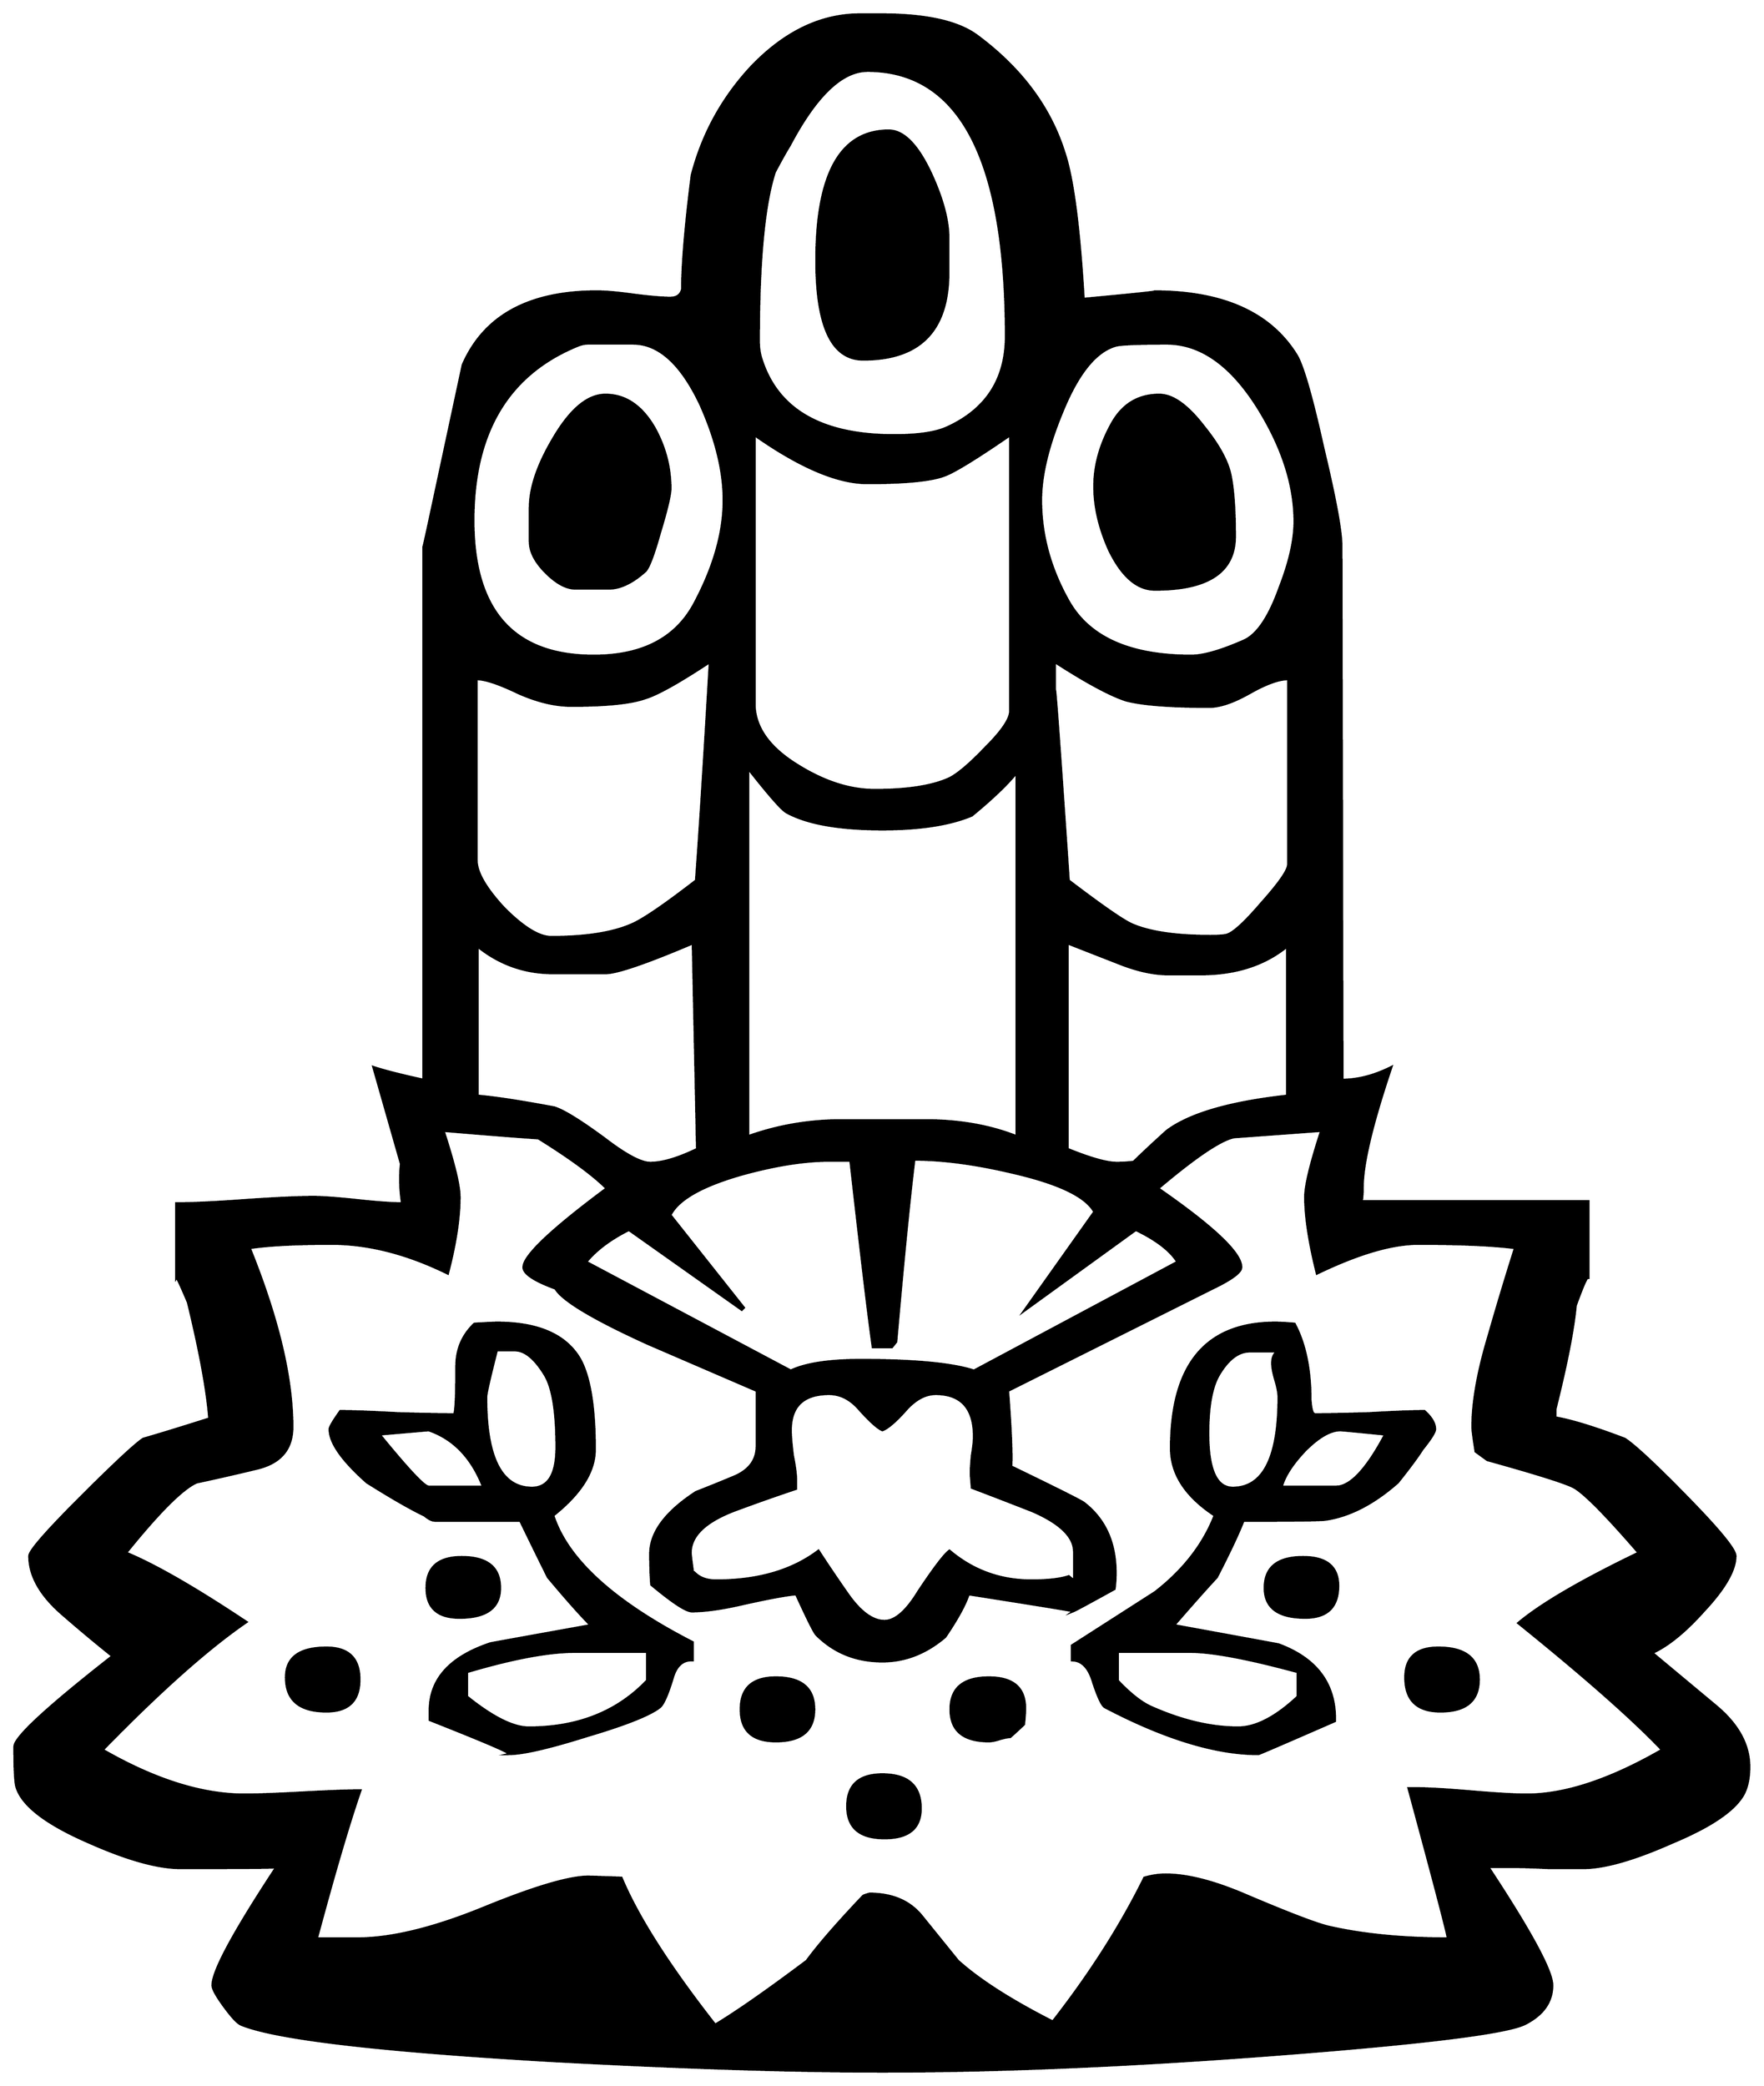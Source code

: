 


\begin{tikzpicture}[y=0.80pt, x=0.80pt, yscale=-1.0, xscale=1.0, inner sep=0pt, outer sep=0pt]
\begin{scope}[shift={(100.0,1707.0)},nonzero rule]
  \path[draw=.,fill=.,line width=1.600pt] (1711.0,96.0) .. controls
    (1711.0,106.0) and (1709.333,114.333) .. (1706.0,121.0) ..
    controls (1698.0,136.333) and (1675.667,151.667) .. (1639.0,167.0)
    .. controls (1603.0,183.0) and (1575.0,191.0) ..
    (1555.0,191.0) .. controls (1547.667,191.0) and (1537.0,191.0)
    .. (1523.0,191.0) .. controls (1509.0,190.333) and
    (1498.333,190.0) .. (1491.0,190.0) -- (1466.0,190.0) ..
    controls (1506.0,250.667) and (1526.0,287.667) .. (1526.0,301.0)
    .. controls (1526.0,316.333) and (1517.667,328.333) ..
    (1501.0,337.0) .. controls (1485.0,345.667) and (1408.0,355.333)
    .. (1270.0,366.0) .. controls (1132.0,376.667) and
    (1007.667,382.0) .. (897.0,382.0) .. controls (812.333,382.0)
    and (708.333,378.667) .. (585.0,372.0) .. controls (424.333,362.667)
    and (327.667,351.333) .. (295.0,338.0) .. controls (291.667,336.667)
    and (286.333,331.0) .. (279.0,321.0) .. controls (271.667,311.0)
    and (268.0,304.333) .. (268.0,301.0) .. controls (268.0,287.667)
    and (288.0,250.667) .. (328.0,190.0) .. controls (334.667,190.667)
    and (304.667,191.0) .. (238.0,191.0) .. controls (216.667,191.0)
    and (188.0,183.0) .. (152.0,167.0) .. controls (112.0,149.667)
    and (89.333,132.333) .. (84.0,115.0) .. controls (82.667,111.0)
    and (82.0,98.333) .. (82.0,77.0) .. controls (82.0,68.333) and
    (112.667,40.0) .. (174.0,-8.0) .. controls (157.333,-21.333) and
    (141.0,-35.0) .. (125.0,-49.0) .. controls (105.667,-66.333) and
    (96.0,-84.0) .. (96.0,-102.0) .. controls (96.0,-106.667) and
    (111.667,-124.667) .. (143.0,-156.0) .. controls (175.0,-188.0)
    and (195.0,-206.667) .. (203.0,-212.0) .. controls
    (217.0,-216.0) and (237.667,-222.333) .. (265.0,-231.0) ..
    controls (263.0,-257.0) and (256.333,-293.333) .. (245.0,-340.0)
    .. controls (237.667,-357.333) and (234.0,-365.0) ..
    (234.0,-363.0) -- (234.0,-433.0) .. controls (248.667,-433.0)
    and (270.0,-434.0) .. (298.0,-436.0) .. controls
    (326.667,-438.0) and (348.333,-439.0) .. (363.0,-439.0) ..
    controls (371.667,-439.0) and (385.333,-438.0) .. (404.0,-436.0)
    .. controls (422.667,-434.0) and (436.667,-433.0) ..
    (446.0,-433.0) .. controls (444.0,-446.333) and (443.667,-458.667)
    .. (445.0,-470.0) -- (419.0,-561.0) .. controls
    (429.0,-557.667) and (444.667,-553.667) .. (466.0,-549.0) --
    (466.0,-1049.0) .. controls (466.0,-1048.333) and
    (467.667,-1055.667) .. (471.0,-1071.0) .. controls
    (492.333,-1170.333) and (503.0,-1220.0) .. (503.0,-1220.0) ..
    controls (523.0,-1266.0) and (565.0,-1289.0) ..
    (629.0,-1289.0) .. controls (637.0,-1289.0) and
    (648.333,-1288.0) .. (663.0,-1286.0) .. controls
    (678.333,-1284.0) and (690.0,-1283.0) .. (698.0,-1283.0) ..
    controls (704.0,-1283.0) and (707.667,-1285.667) ..
    (709.0,-1291.0) .. controls (709.0,-1315.0) and
    (712.0,-1350.667) .. (718.0,-1398.0) .. controls
    (728.0,-1436.667) and (746.667,-1470.667) .. (774.0,-1500.0) ..
    controls (805.333,-1532.667) and (839.333,-1549.0) ..
    (876.0,-1549.0) -- (896.0,-1549.0) .. controls
    (938.0,-1549.0) and (968.0,-1542.333) .. (986.0,-1529.0) ..
    controls (1027.333,-1498.333) and (1054.667,-1461.667) ..
    (1068.0,-1419.0) .. controls (1076.0,-1395.0) and
    (1082.0,-1349.333) .. (1086.0,-1282.0) .. controls
    (1136.0,-1286.667) and (1158.0,-1289.0) .. (1152.0,-1289.0) ..
    controls (1216.667,-1289.0) and (1261.333,-1269.0) ..
    (1286.0,-1229.0) .. controls (1292.0,-1219.0) and
    (1300.333,-1190.0) .. (1311.0,-1142.0) .. controls
    (1322.333,-1094.667) and (1328.0,-1064.0) .. (1328.0,-1050.0) --
    (1329.0,-549.0) .. controls (1343.667,-549.0) and
    (1359.0,-553.0) .. (1375.0,-561.0) .. controls
    (1357.0,-507.667) and (1348.0,-470.0) .. (1348.0,-448.0) ..
    controls (1348.0,-442.0) and (1347.667,-437.667) ..
    (1347.0,-435.0) -- (1560.0,-435.0) -- (1560.0,-362.0) ..
    controls (1560.0,-367.333) and (1556.0,-359.0) ..
    (1548.0,-337.0) .. controls (1546.0,-315.0) and
    (1539.667,-282.667) .. (1529.0,-240.0) -- (1529.0,-232.0) ..
    controls (1544.333,-229.333) and (1566.0,-222.667) ..
    (1594.0,-212.0) .. controls (1603.333,-206.0) and
    (1623.0,-187.667) .. (1653.0,-157.0) .. controls
    (1683.0,-126.333) and (1698.0,-108.0) .. (1698.0,-102.0) ..
    controls (1698.0,-88.667) and (1688.0,-71.333) .. (1668.0,-50.0)
    .. controls (1650.667,-30.667) and (1634.667,-17.667) ..
    (1620.0,-11.0) .. controls (1640.0,5.667) and (1660.0,22.333) ..
    (1680.0,39.0) .. controls (1700.667,56.333) and (1711.0,75.333) ..
    (1711.0,96.0) -- cycle(1284.0,-1073.0) .. controls
    (1284.0,-1107.0) and (1272.667,-1142.333) .. (1250.0,-1179.0) ..
    controls (1224.667,-1219.667) and (1196.0,-1240.0) ..
    (1164.0,-1240.0) .. controls (1136.667,-1240.0) and
    (1120.667,-1239.333) .. (1116.0,-1238.0) .. controls
    (1097.333,-1232.667) and (1080.667,-1212.0) .. (1066.0,-1176.0) ..
    controls (1052.667,-1144.0) and (1046.0,-1116.333) ..
    (1046.0,-1093.0) .. controls (1046.0,-1060.333) and
    (1054.667,-1028.667) .. (1072.0,-998.0) .. controls
    (1091.333,-964.0) and (1129.667,-947.0) .. (1187.0,-947.0) ..
    controls (1198.333,-947.0) and (1214.667,-951.667) ..
    (1236.0,-961.0) .. controls (1248.667,-966.333) and
    (1260.0,-983.0) .. (1270.0,-1011.0) .. controls
    (1279.333,-1035.0) and (1284.0,-1055.667) .. (1284.0,-1073.0) --
    cycle(1013.0,-1247.0) .. controls (1013.0,-1413.0) and
    (969.667,-1496.0) .. (883.0,-1496.0) .. controls
    (859.0,-1496.0) and (834.667,-1472.667) .. (810.0,-1426.0) ..
    controls (806.667,-1420.667) and (802.0,-1412.333) ..
    (796.0,-1401.0) .. controls (786.0,-1370.333) and
    (781.0,-1317.333) .. (781.0,-1242.0) .. controls
    (781.0,-1236.667) and (781.667,-1231.667) .. (783.0,-1227.0) ..
    controls (797.667,-1178.333) and (839.333,-1154.0) ..
    (908.0,-1154.0) .. controls (930.0,-1154.0) and
    (946.333,-1156.333) .. (957.0,-1161.0) .. controls
    (994.333,-1177.667) and (1013.0,-1206.333) .. (1013.0,-1247.0) --
    cycle(1278.0,-751.0) -- (1278.0,-925.0) .. controls
    (1269.333,-925.0) and (1257.333,-920.667) .. (1242.0,-912.0) ..
    controls (1226.667,-903.333) and (1214.0,-899.0) ..
    (1204.0,-899.0) .. controls (1167.333,-899.0) and
    (1141.333,-901.0) .. (1126.0,-905.0) .. controls
    (1111.333,-909.667) and (1089.0,-921.667) .. (1059.0,-941.0) --
    (1059.0,-914.0) .. controls (1059.0,-923.333) and
    (1063.333,-864.0) .. (1072.0,-736.0) .. controls
    (1102.667,-712.667) and (1122.333,-699.0) .. (1131.0,-695.0) ..
    controls (1147.667,-687.667) and (1172.333,-684.0) ..
    (1205.0,-684.0) .. controls (1212.333,-684.0) and
    (1217.333,-684.333) .. (1220.0,-685.0) .. controls
    (1226.0,-686.333) and (1237.0,-696.333) .. (1253.0,-715.0) ..
    controls (1269.667,-733.667) and (1278.0,-745.667) ..
    (1278.0,-751.0) -- cycle(1017.0,-895.0) -- (1017.0,-1154.0)
    .. controls (985.0,-1132.0) and (964.333,-1119.333) ..
    (955.0,-1116.0) .. controls (942.333,-1111.333) and
    (918.333,-1109.0) .. (883.0,-1109.0) .. controls
    (855.0,-1109.0) and (819.667,-1124.0) .. (777.0,-1154.0) --
    (777.0,-902.0) .. controls (777.0,-880.0) and (790.667,-860.667)
    .. (818.0,-844.0) .. controls (842.667,-828.667) and
    (866.667,-821.0) .. (890.0,-821.0) .. controls (920.667,-821.0)
    and (944.0,-824.667) .. (960.0,-832.0) .. controls
    (968.0,-836.0) and (979.333,-845.667) .. (994.0,-861.0) ..
    controls (1009.333,-876.333) and (1017.0,-887.667) ..
    (1017.0,-895.0) -- cycle(1277.0,-534.0) -- (1277.0,-674.0)
    .. controls (1255.667,-656.667) and (1228.667,-648.0) ..
    (1196.0,-648.0) -- (1165.0,-648.0) .. controls
    (1151.0,-648.0) and (1135.0,-651.667) .. (1117.0,-659.0) ..
    controls (1089.667,-669.667) and (1074.333,-675.667) ..
    (1071.0,-677.0) -- (1071.0,-484.0) .. controls
    (1092.333,-475.333) and (1107.667,-471.0) .. (1117.0,-471.0) ..
    controls (1122.333,-471.0) and (1127.667,-471.333) ..
    (1133.0,-472.0) .. controls (1139.667,-478.667) and
    (1150.0,-488.333) .. (1164.0,-501.0) .. controls
    (1185.333,-517.0) and (1223.0,-528.0) .. (1277.0,-534.0) --
    cycle(748.0,-1093.0) .. controls (748.0,-1120.333) and
    (740.667,-1150.333) .. (726.0,-1183.0) .. controls
    (708.0,-1221.0) and (687.0,-1240.0) .. (663.0,-1240.0) --
    (620.0,-1240.0) .. controls (617.333,-1240.0) and
    (614.333,-1239.333) .. (611.0,-1238.0) .. controls
    (545.667,-1211.333) and (513.0,-1156.667) .. (513.0,-1074.0) ..
    controls (513.0,-989.333) and (550.667,-947.0) .. (626.0,-947.0)
    .. controls (672.0,-947.0) and (703.667,-963.667) ..
    (721.0,-997.0) .. controls (739.0,-1031.0) and
    (748.0,-1063.0) .. (748.0,-1093.0) -- cycle(1023.0,-496.0)
    -- (1023.0,-837.0) .. controls (1013.667,-825.667) and
    (999.667,-812.333) .. (981.0,-797.0) .. controls (960.333,-788.333)
    and (932.333,-784.0) .. (897.0,-784.0) .. controls
    (856.333,-784.0) and (826.333,-789.333) .. (807.0,-800.0) ..
    controls (802.333,-802.667) and (790.333,-816.333) .. (771.0,-841.0)
    -- (771.0,-496.0) .. controls (799.0,-506.0) and
    (828.333,-511.0) .. (859.0,-511.0) -- (937.0,-511.0) ..
    controls (969.0,-511.0) and (997.667,-506.0) ..
    (1023.0,-496.0) -- cycle(735.0,-941.0) .. controls
    (705.667,-921.667) and (685.333,-910.333) .. (674.0,-907.0) ..
    controls (660.667,-902.333) and (637.667,-900.0) .. (605.0,-900.0)
    .. controls (589.667,-900.0) and (573.0,-904.0) ..
    (555.0,-912.0) .. controls (537.0,-920.667) and (524.0,-925.0)
    .. (516.0,-925.0) -- (516.0,-755.0) .. controls
    (516.0,-743.667) and (524.667,-728.667) .. (542.0,-710.0) ..
    controls (560.0,-692.0) and (574.667,-683.0) .. (586.0,-683.0)
    .. controls (618.667,-683.0) and (644.0,-687.0) ..
    (662.0,-695.0) .. controls (672.667,-699.667) and (692.667,-713.333)
    .. (722.0,-736.0) .. controls (725.333,-781.333) and
    (729.667,-849.667) .. (735.0,-941.0) -- cycle(1174.0,-378.0) ..
    controls (1167.333,-388.667) and (1154.333,-398.667) ..
    (1135.0,-408.0) -- (1030.0,-332.0) .. controls
    (1044.667,-352.667) and (1066.667,-383.667) .. (1096.0,-425.0) ..
    controls (1088.0,-439.667) and (1062.0,-452.0) ..
    (1018.0,-462.0) .. controls (984.0,-470.0) and
    (953.667,-474.0) .. (927.0,-474.0) .. controls (922.333,-436.0)
    and (916.667,-379.0) .. (910.0,-303.0) -- (906.0,-298.0) --
    (888.0,-298.0) .. controls (884.0,-326.0) and (877.0,-384.333)
    .. (867.0,-473.0) -- (847.0,-473.0) .. controls
    (823.667,-473.0) and (796.333,-468.667) .. (765.0,-460.0) ..
    controls (727.667,-449.333) and (705.333,-436.667) .. (698.0,-422.0)
    -- (767.0,-335.0) -- (765.0,-333.0) -- (659.0,-408.0) ..
    controls (641.667,-399.333) and (628.333,-389.333) .. (619.0,-378.0)
    -- (811.0,-276.0) .. controls (825.0,-282.667) and
    (847.0,-286.0) .. (877.0,-286.0) .. controls (927.0,-286.0)
    and (962.333,-282.667) .. (983.0,-276.0) -- (1174.0,-378.0) --
    cycle(723.0,-484.0) -- (719.0,-677.0) .. controls
    (675.0,-658.333) and (647.667,-649.0) .. (637.0,-649.0) --
    (588.0,-649.0) .. controls (561.333,-649.0) and (537.667,-657.333)
    .. (517.0,-674.0) -- (517.0,-534.0) .. controls
    (533.0,-532.667) and (557.0,-529.0) .. (589.0,-523.0) ..
    controls (597.667,-520.333) and (613.333,-510.667) .. (636.0,-494.0)
    .. controls (656.0,-478.667) and (670.333,-471.0) ..
    (679.0,-471.0) .. controls (690.333,-471.0) and (705.0,-475.333)
    .. (723.0,-484.0) -- cycle(1077.0,-79.0) -- (1077.0,-106.0)
    .. controls (1077.0,-120.0) and (1064.0,-132.667) ..
    (1038.0,-144.0) .. controls (1019.333,-151.333) and
    (1000.333,-158.667) .. (981.0,-166.0) .. controls (980.333,-174.667)
    and (980.0,-179.0) .. (980.0,-179.0) .. controls
    (980.0,-183.0) and (980.333,-188.667) .. (981.0,-196.0) ..
    controls (982.333,-204.0) and (983.0,-210.0) .. (983.0,-214.0)
    .. controls (983.0,-240.667) and (971.0,-254.0) ..
    (947.0,-254.0) .. controls (937.667,-254.0) and (928.667,-249.333)
    .. (920.0,-240.0) .. controls (910.0,-228.667) and
    (902.333,-222.0) .. (897.0,-220.0) .. controls (892.333,-222.0)
    and (884.667,-229.0) .. (874.0,-241.0) .. controls
    (866.0,-249.667) and (857.0,-254.0) .. (847.0,-254.0) ..
    controls (823.0,-254.0) and (811.0,-242.667) .. (811.0,-220.0)
    .. controls (811.0,-214.667) and (811.667,-206.667) ..
    (813.0,-196.0) .. controls (815.0,-186.0) and (816.0,-178.333)
    .. (816.0,-173.0) -- (816.0,-165.0) .. controls
    (798.0,-159.0) and (780.0,-152.667) .. (762.0,-146.0) ..
    controls (732.0,-135.333) and (717.0,-121.667) .. (717.0,-105.0)
    .. controls (717.0,-103.0) and (718.0,-95.0) ..
    (720.0,-81.0) -- (721.0,-86.0) .. controls (725.667,-81.333) and
    (732.333,-79.0) .. (741.0,-79.0) .. controls (780.333,-79.0) and
    (812.333,-88.333) .. (837.0,-107.0) .. controls (845.667,-93.667)
    and (854.667,-80.333) .. (864.0,-67.0) .. controls (876.0,-49.667)
    and (887.667,-41.0) .. (899.0,-41.0) .. controls (909.0,-41.0)
    and (919.667,-50.333) .. (931.0,-69.0) .. controls (945.667,-91.0)
    and (955.333,-103.667) .. (960.0,-107.0) .. controls
    (982.0,-88.333) and (1007.667,-79.0) .. (1037.0,-79.0) ..
    controls (1052.333,-79.0) and (1064.0,-80.333) .. (1072.0,-83.0)
    -- (1077.0,-79.0) -- cycle(1629.0,80.0) .. controls
    (1601.0,50.667) and (1556.0,11.0) .. (1494.0,-39.0) ..
    controls (1515.333,-57.0) and (1553.0,-79.0) ..
    (1607.0,-105.0) .. controls (1577.0,-139.667) and
    (1557.0,-160.0) .. (1547.0,-166.0) .. controls
    (1540.333,-170.0) and (1513.0,-178.667) .. (1465.0,-192.0) --
    (1454.0,-200.0) .. controls (1452.0,-212.667) and
    (1451.0,-220.333) .. (1451.0,-223.0) .. controls
    (1451.0,-246.333) and (1456.0,-274.667) .. (1466.0,-308.0) ..
    controls (1474.0,-336.0) and (1482.333,-363.667) ..
    (1491.0,-391.0) .. controls (1470.333,-393.667) and
    (1440.0,-395.0) .. (1400.0,-395.0) .. controls
    (1375.333,-395.0) and (1343.667,-385.667) .. (1305.0,-367.0) ..
    controls (1297.667,-396.333) and (1294.0,-420.333) ..
    (1294.0,-439.0) .. controls (1294.0,-449.667) and
    (1299.0,-470.333) .. (1309.0,-501.0) .. controls
    (1281.667,-499.0) and (1254.333,-497.0) .. (1227.0,-495.0) ..
    controls (1214.333,-492.333) and (1190.667,-476.333) ..
    (1156.0,-447.0) .. controls (1208.0,-411.0) and
    (1234.0,-386.333) .. (1234.0,-373.0) .. controls
    (1234.0,-368.333) and (1225.0,-361.667) .. (1207.0,-353.0) ..
    controls (1164.333,-331.667) and (1100.333,-299.667) ..
    (1015.0,-257.0) .. controls (1017.667,-221.667) and
    (1018.667,-198.0) .. (1018.0,-186.0) .. controls
    (1059.333,-166.0) and (1082.0,-154.667) .. (1086.0,-152.0) ..
    controls (1106.0,-136.667) and (1116.0,-114.667) ..
    (1116.0,-86.0) .. controls (1116.0,-80.667) and (1115.667,-75.667)
    .. (1115.0,-71.0) .. controls (1089.667,-57.0) and
    (1076.667,-50.0) .. (1076.0,-50.0) .. controls (1078.667,-50.0)
    and (1046.0,-55.333) .. (978.0,-66.0) .. controls
    (974.667,-56.0) and (967.333,-42.667) .. (956.0,-26.0) .. controls
    (938.0,-10.667) and (918.333,-3.0) .. (897.0,-3.0) .. controls
    (872.333,-3.0) and (851.667,-11.333) .. (835.0,-28.0) .. controls
    (833.0,-30.0) and (826.667,-42.667) .. (816.0,-66.0) .. controls
    (807.333,-65.333) and (791.0,-62.333) .. (767.0,-57.0) .. controls
    (747.0,-52.333) and (730.667,-50.0) .. (718.0,-50.0) .. controls
    (712.667,-50.0) and (700.0,-58.333) .. (680.0,-75.0) .. controls
    (679.333,-83.667) and (679.0,-93.333) .. (679.0,-104.0) ..
    controls (679.0,-124.0) and (693.333,-143.333) .. (722.0,-162.0)
    .. controls (734.0,-166.667) and (746.333,-171.667) ..
    (759.0,-177.0) .. controls (772.333,-183.0) and (779.0,-192.333)
    .. (779.0,-205.0) -- (779.0,-257.0) .. controls
    (745.0,-271.667) and (711.0,-286.333) .. (677.0,-301.0) ..
    controls (625.667,-324.333) and (596.667,-341.667) .. (590.0,-353.0)
    .. controls (570.0,-360.333) and (560.0,-367.0) ..
    (560.0,-373.0) .. controls (560.0,-383.667) and (586.0,-408.333)
    .. (638.0,-447.0) .. controls (625.333,-459.667) and
    (604.0,-475.333) .. (574.0,-494.0) .. controls (554.0,-495.333)
    and (524.333,-497.667) .. (485.0,-501.0) .. controls
    (495.0,-470.333) and (500.0,-449.667) .. (500.0,-439.0) ..
    controls (500.0,-419.0) and (496.333,-395.0) .. (489.0,-367.0)
    .. controls (451.0,-385.667) and (414.667,-395.0) ..
    (380.0,-395.0) .. controls (346.0,-395.0) and (320.333,-393.667)
    .. (303.0,-391.0) .. controls (329.667,-325.0) and
    (343.0,-269.0) .. (343.0,-223.0) .. controls (343.0,-202.333)
    and (332.0,-189.333) .. (310.0,-184.0) .. controls
    (290.667,-179.333) and (271.667,-175.0) .. (253.0,-171.0) ..
    controls (239.667,-165.0) and (217.667,-143.0) .. (187.0,-105.0)
    .. controls (214.333,-93.667) and (252.0,-72.0) .. (300.0,-40.0)
    .. controls (264.0,-15.333) and (219.0,24.667) .. (165.0,80.0)
    .. controls (213.667,108.0) and (258.0,122.0) .. (298.0,122.0)
    .. controls (310.0,122.0) and (328.333,121.333) .. (353.0,120.0)
    .. controls (377.667,118.667) and (395.667,118.0) .. (407.0,118.0)
    .. controls (396.333,148.667) and (382.667,195.0) .. (366.0,257.0)
    -- (404.0,257.0) .. controls (436.0,257.0) and (475.667,247.333)
    .. (523.0,228.0) .. controls (570.333,208.667) and (603.0,199.0)
    .. (621.0,199.0) .. controls (621.667,199.0) and (632.0,199.333)
    .. (652.0,200.0) .. controls (667.333,236.667) and (696.667,282.667)
    .. (740.0,338.0) .. controls (760.0,326.0) and (788.667,306.0)
    .. (826.0,278.0) .. controls (836.667,263.333) and (854.333,243.0)
    .. (879.0,217.0) .. controls (880.333,216.333) and (882.333,215.667)
    .. (885.0,215.0) .. controls (906.333,215.0) and (922.667,222.0)
    .. (934.0,236.0) .. controls (945.333,250.0) and (956.667,264.0)
    .. (968.0,278.0) .. controls (988.0,296.0) and
    (1017.667,315.0) .. (1057.0,335.0) .. controls (1092.333,289.667)
    and (1121.0,244.667) .. (1143.0,200.0) .. controls
    (1149.667,198.0) and (1156.333,197.0) .. (1163.0,197.0) ..
    controls (1183.667,197.0) and (1209.333,203.667) .. (1240.0,217.0)
    .. controls (1279.333,233.667) and (1304.667,243.333) ..
    (1316.0,246.0) .. controls (1348.0,253.333) and (1385.333,257.0)
    .. (1428.0,257.0) .. controls (1426.667,249.0) and
    (1414.333,202.0) .. (1391.0,116.0) -- (1398.0,116.0) ..
    controls (1409.333,116.0) and (1426.667,117.0) .. (1450.0,119.0)
    .. controls (1473.333,121.0) and (1490.667,122.0) ..
    (1502.0,122.0) .. controls (1538.0,122.0) and (1580.333,108.0)
    .. (1629.0,80.0) -- cycle(1228.0,-1059.0) .. controls
    (1228.0,-1025.667) and (1203.0,-1009.0) .. (1153.0,-1009.0) ..
    controls (1136.333,-1009.0) and (1122.0,-1021.333) ..
    (1110.0,-1046.0) .. controls (1100.667,-1066.667) and
    (1096.0,-1086.667) .. (1096.0,-1106.0) .. controls
    (1096.0,-1126.0) and (1101.667,-1146.0) .. (1113.0,-1166.0) ..
    controls (1123.0,-1183.333) and (1137.667,-1192.0) ..
    (1157.0,-1192.0) .. controls (1169.667,-1192.0) and
    (1183.667,-1182.0) .. (1199.0,-1162.0) .. controls
    (1213.0,-1144.667) and (1221.333,-1129.333) .. (1224.0,-1116.0) ..
    controls (1226.667,-1102.667) and (1228.0,-1083.667) ..
    (1228.0,-1059.0) -- cycle(959.0,-1307.0) .. controls
    (959.0,-1252.333) and (932.333,-1225.0) .. (879.0,-1225.0) ..
    controls (849.667,-1225.0) and (835.0,-1256.0) ..
    (835.0,-1318.0) .. controls (835.0,-1399.333) and
    (857.667,-1440.0) .. (903.0,-1440.0) .. controls
    (917.0,-1440.0) and (930.333,-1426.333) .. (943.0,-1399.0) ..
    controls (953.667,-1375.667) and (959.0,-1355.667) ..
    (959.0,-1339.0) -- (959.0,-1307.0) -- cycle(698.0,-1104.0)
    .. controls (698.0,-1098.0) and (694.667,-1084.0) ..
    (688.0,-1062.0) .. controls (682.0,-1040.667) and
    (677.333,-1028.667) .. (674.0,-1026.0) .. controls
    (662.0,-1015.333) and (650.667,-1010.0) .. (640.0,-1010.0) --
    (609.0,-1010.0) .. controls (600.333,-1010.0) and
    (591.0,-1015.0) .. (581.0,-1025.0) .. controls
    (571.0,-1035.0) and (566.0,-1044.667) .. (566.0,-1054.0) --
    (566.0,-1086.0) .. controls (566.0,-1104.667) and
    (573.333,-1126.333) .. (588.0,-1151.0) .. controls
    (604.0,-1178.333) and (620.333,-1192.0) .. (637.0,-1192.0) ..
    controls (655.667,-1192.0) and (671.0,-1181.667) ..
    (683.0,-1161.0) .. controls (693.0,-1143.0) and
    (698.0,-1124.0) .. (698.0,-1104.0) -- cycle(1457.0,14.0) ..
    controls (1457.0,34.0) and (1445.0,44.0) .. (1421.0,44.0) ..
    controls (1399.0,44.0) and (1388.0,33.333) .. (1388.0,12.0) ..
    controls (1388.0,-6.667) and (1398.333,-16.0) .. (1419.0,-16.0)
    .. controls (1444.333,-16.0) and (1457.0,-6.0) ..
    (1457.0,14.0) -- cycle(1416.0,-221.0) .. controls
    (1416.0,-218.333) and (1412.0,-212.0) .. (1404.0,-202.0) ..
    controls (1399.333,-194.667) and (1391.667,-184.333) ..
    (1381.0,-171.0) .. controls (1358.333,-151.0) and
    (1335.667,-139.333) .. (1313.0,-136.0) .. controls
    (1308.333,-135.333) and (1282.667,-135.0) .. (1236.0,-135.0) ..
    controls (1231.333,-123.0) and (1223.0,-105.333) ..
    (1211.0,-82.0) .. controls (1201.667,-72.0) and (1188.333,-57.0)
    .. (1171.0,-37.0) .. controls (1233.0,-25.667) and
    (1265.667,-19.667) .. (1269.0,-19.0) .. controls (1305.0,-5.667)
    and (1322.667,18.333) .. (1322.0,53.0) .. controls (1274.667,73.667)
    and (1250.667,84.0) .. (1250.0,84.0) .. controls (1210.0,84.0)
    and (1162.0,69.333) .. (1106.0,40.0) .. controls (1103.333,38.667)
    and (1099.667,31.0) .. (1095.0,17.0) .. controls (1091.0,3.0)
    and (1084.333,-4.0) .. (1075.0,-4.0) -- (1075.0,-18.0) ..
    controls (1101.0,-34.667) and (1127.0,-51.333) .. (1153.0,-68.0)
    .. controls (1179.667,-88.667) and (1198.333,-112.667) ..
    (1209.0,-140.0) .. controls (1181.667,-158.0) and
    (1168.0,-179.0) .. (1168.0,-203.0) .. controls
    (1168.0,-281.667) and (1200.667,-321.0) .. (1266.0,-321.0) ..
    controls (1270.0,-321.0) and (1276.0,-320.667) ..
    (1284.0,-320.0) .. controls (1294.0,-301.333) and
    (1299.0,-277.333) .. (1299.0,-248.0) .. controls
    (1299.667,-239.333) and (1301.0,-235.0) .. (1303.0,-235.0) ..
    controls (1314.333,-235.0) and (1331.333,-235.333) ..
    (1354.0,-236.0) .. controls (1377.333,-237.333) and
    (1394.667,-238.0) .. (1406.0,-238.0) .. controls
    (1412.667,-232.0) and (1416.0,-226.333) .. (1416.0,-221.0) --
    cycle(1325.0,-74.0) .. controls (1325.0,-54.0) and
    (1314.667,-44.0) .. (1294.0,-44.0) .. controls (1268.667,-44.0)
    and (1256.0,-53.333) .. (1256.0,-72.0) .. controls
    (1256.0,-91.333) and (1268.0,-101.0) .. (1292.0,-101.0) ..
    controls (1314.0,-101.0) and (1325.0,-92.0) ..
    (1325.0,-74.0) -- cycle(1031.0,41.0) .. controls
    (1031.0,44.333) and (1030.667,49.333) .. (1030.0,56.0) .. controls
    (1027.333,58.667) and (1023.0,62.667) .. (1017.0,68.0) .. controls
    (1015.0,68.0) and (1011.667,68.667) .. (1007.0,70.0) .. controls
    (1003.0,71.333) and (999.667,72.0) .. (997.0,72.0) .. controls
    (973.0,72.0) and (961.0,62.0) .. (961.0,42.0) .. controls
    (961.0,22.0) and (973.0,12.0) .. (997.0,12.0) .. controls
    (1019.667,12.0) and (1031.0,21.667) .. (1031.0,41.0) --
    cycle(933.0,135.0) .. controls (933.0,153.667) and
    (921.667,163.0) .. (899.0,163.0) .. controls (875.667,163.0) and
    (864.0,153.0) .. (864.0,133.0) .. controls (864.0,113.0) and
    (875.0,103.0) .. (897.0,103.0) .. controls (921.0,103.0) and
    (933.0,113.667) .. (933.0,135.0) -- cycle(833.0,42.0) ..
    controls (833.0,62.0) and (821.0,72.0) .. (797.0,72.0) ..
    controls (775.0,72.0) and (764.0,62.0) .. (764.0,42.0) ..
    controls (764.0,22.0) and (775.0,12.0) .. (797.0,12.0) ..
    controls (821.0,12.0) and (833.0,22.0) .. (833.0,42.0) --
    cycle(719.0,-4.0) .. controls (709.667,-4.667) and (703.333,1.0)
    .. (700.0,13.0) .. controls (695.333,28.333) and (691.333,37.333) ..
    (688.0,40.0) .. controls (678.667,47.333) and (656.0,56.333) ..
    (620.0,67.0) .. controls (584.0,78.333) and (559.333,84.0) ..
    (546.0,84.0) .. controls (550.667,84.0) and (526.0,73.333) ..
    (472.0,52.0) -- (472.0,43.0) .. controls (472.0,13.667) and
    (491.0,-7.333) .. (529.0,-20.0) .. controls (532.333,-20.667) and
    (563.667,-26.333) .. (623.0,-37.0) .. controls (613.667,-46.333) and
    (600.333,-61.333) .. (583.0,-82.0) .. controls (577.0,-94.0) and
    (568.333,-111.667) .. (557.0,-135.0) -- (477.0,-135.0) ..
    controls (474.333,-135.0) and (471.0,-136.667) .. (467.0,-140.0)
    .. controls (454.333,-146.0) and (436.333,-156.333) ..
    (413.0,-171.0) .. controls (389.667,-191.667) and (378.0,-208.333)
    .. (378.0,-221.0) .. controls (378.0,-223.0) and
    (381.333,-228.667) .. (388.0,-238.0) .. controls (400.0,-238.0)
    and (418.0,-237.333) .. (442.0,-236.0) .. controls
    (466.0,-235.333) and (483.667,-235.0) .. (495.0,-235.0) ..
    controls (496.333,-238.333) and (497.0,-253.333) .. (497.0,-280.0)
    .. controls (497.0,-296.0) and (502.667,-309.333) ..
    (514.0,-320.0) .. controls (526.0,-320.667) and (533.0,-321.0)
    .. (535.0,-321.0) .. controls (573.667,-321.0) and
    (599.667,-309.667) .. (613.0,-287.0) .. controls (622.333,-270.333)
    and (627.0,-242.0) .. (627.0,-202.0) .. controls
    (627.0,-181.333) and (614.0,-160.667) .. (588.0,-140.0) ..
    controls (601.333,-98.667) and (645.0,-59.0) .. (719.0,-21.0) --
    (719.0,-4.0) -- cycle(538.0,-72.0) .. controls (538.0,-53.333)
    and (525.333,-44.0) .. (500.0,-44.0) .. controls (479.333,-44.0)
    and (469.0,-53.333) .. (469.0,-72.0) .. controls (469.0,-91.333)
    and (480.0,-101.0) .. (502.0,-101.0) .. controls
    (526.0,-101.0) and (538.0,-91.333) .. (538.0,-72.0) --
    cycle(406.0,14.0) .. controls (406.0,34.0) and (395.667,44.0)
    .. (375.0,44.0) .. controls (349.667,44.0) and (337.0,33.333) ..
    (337.0,12.0) .. controls (337.0,-6.667) and (349.667,-16.0) ..
    (375.0,-16.0) .. controls (395.667,-16.0) and (406.0,-6.0) ..
    (406.0,14.0) -- cycle(1369.0,-216.0) .. controls
    (1342.333,-218.667) and (1328.333,-220.0) .. (1327.0,-220.0) ..
    controls (1317.667,-220.0) and (1306.667,-213.667) ..
    (1294.0,-201.0) .. controls (1282.0,-188.333) and
    (1274.667,-177.0) .. (1272.0,-167.0) -- (1323.0,-167.0) ..
    controls (1336.333,-167.0) and (1351.667,-183.333) ..
    (1369.0,-216.0) -- cycle(1269.0,-251.0) .. controls
    (1269.0,-255.0) and (1268.0,-260.333) .. (1266.0,-267.0) ..
    controls (1264.0,-273.667) and (1263.0,-279.0) ..
    (1263.0,-283.0) .. controls (1263.0,-288.333) and
    (1264.667,-292.0) .. (1268.0,-294.0) -- (1242.0,-294.0) ..
    controls (1231.333,-294.0) and (1221.667,-286.667) ..
    (1213.0,-272.0) .. controls (1206.333,-260.667) and
    (1203.0,-242.333) .. (1203.0,-217.0) .. controls
    (1203.0,-183.0) and (1210.667,-166.0) .. (1226.0,-166.0) ..
    controls (1254.667,-166.0) and (1269.0,-194.333) ..
    (1269.0,-251.0) -- cycle(1287.0,30.0) -- (1287.0,7.0) ..
    controls (1240.333,-5.667) and (1206.667,-12.0) .. (1186.0,-12.0)
    -- (1118.0,-12.0) -- (1118.0,15.0) .. controls (1130.0,27.667)
    and (1140.667,36.0) .. (1150.0,40.0) .. controls (1178.667,52.667)
    and (1205.667,59.0) .. (1231.0,59.0) .. controls (1247.667,59.0)
    and (1266.333,49.333) .. (1287.0,30.0) -- cycle(591.0,-204.0) ..
    controls (591.0,-237.333) and (587.333,-260.0) .. (580.0,-272.0)
    .. controls (570.667,-287.333) and (561.333,-295.0) ..
    (552.0,-295.0) -- (535.0,-295.0) .. controls (528.333,-269.0)
    and (525.0,-254.333) .. (525.0,-251.0) .. controls
    (525.0,-194.333) and (539.333,-166.0) .. (568.0,-166.0) ..
    controls (583.333,-166.0) and (591.0,-178.667) .. (591.0,-204.0)
    -- cycle(522.0,-167.0) .. controls (511.333,-194.333) and
    (494.333,-212.0) .. (471.0,-220.0) -- (425.0,-216.0) ..
    controls (451.667,-183.333) and (467.0,-167.0) .. (471.0,-167.0)
    -- (522.0,-167.0) -- cycle(676.0,15.0) -- (676.0,-12.0) --
    (608.0,-12.0) .. controls (583.333,-12.0) and (549.667,-5.667) ..
    (507.0,7.0) -- (507.0,30.0) .. controls (531.0,49.333) and
    (550.333,59.0) .. (565.0,59.0) .. controls (611.0,59.0) and
    (648.0,44.333) .. (676.0,15.0) -- cycle;
\end{scope}

\end{tikzpicture}

